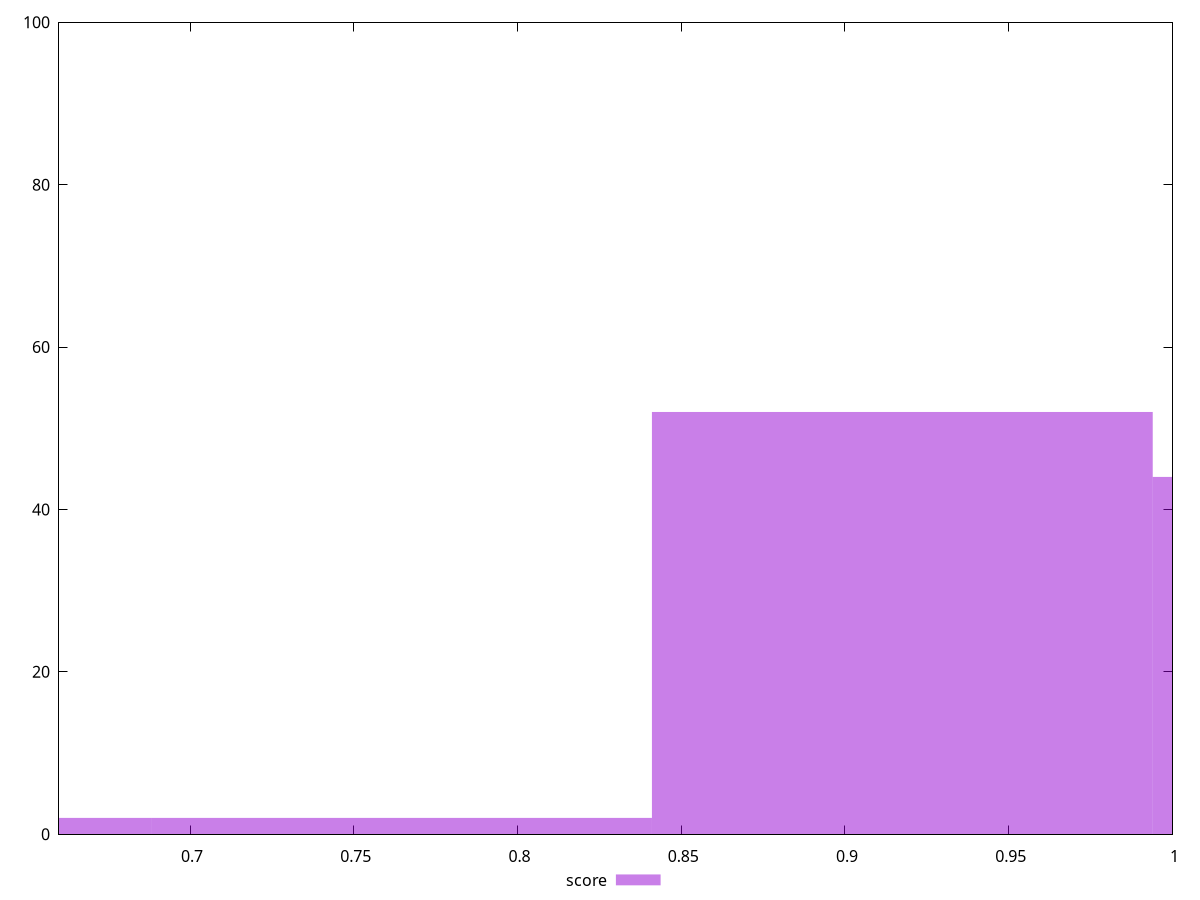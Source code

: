 reset

$score <<EOF
0.7645867208599172 2
0.9175040650319006 52
1.0704214092038842 44
0.6116693766879338 2
EOF

set key outside below
set boxwidth 0.15291734417198344
set xrange [0.66:1]
set yrange [0:100]
set trange [0:100]
set style fill transparent solid 0.5 noborder
set terminal svg size 640, 490 enhanced background rgb 'white'
set output "reports/report_00028_2021-02-24T12-49-42.674Z/unminified-javascript/samples/astro/score/histogram.svg"

plot $score title "score" with boxes

reset
